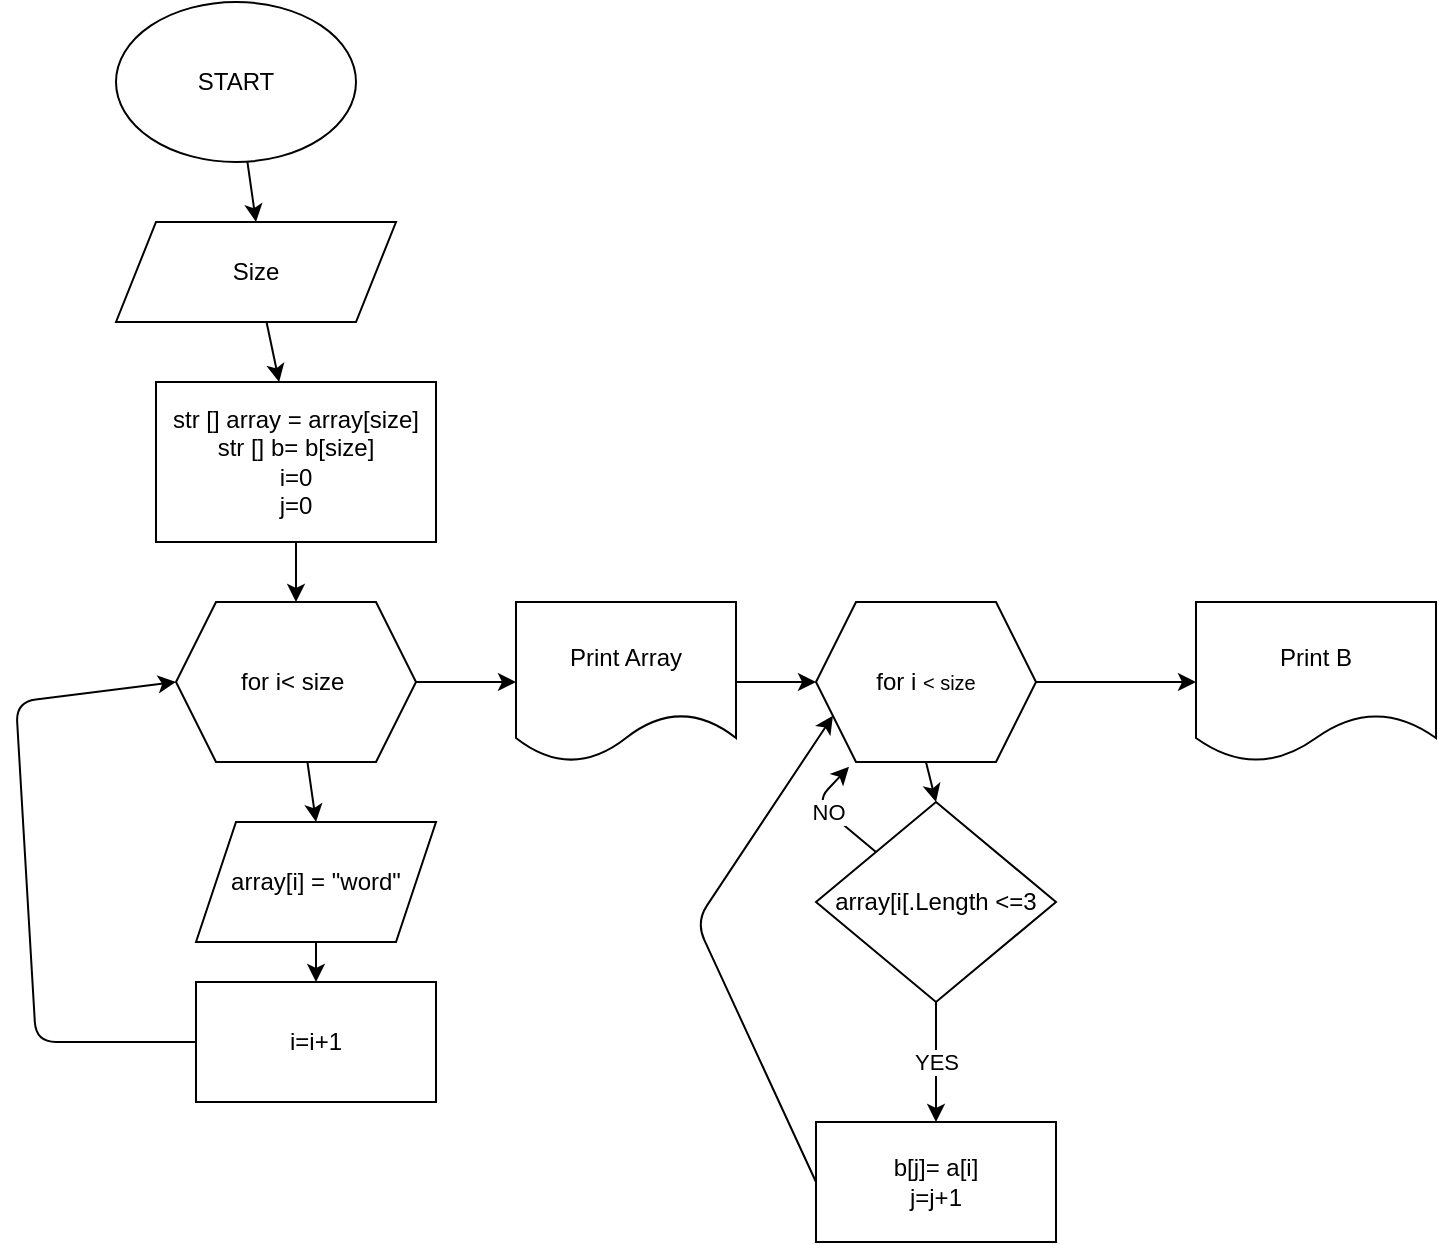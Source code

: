 <mxfile>
    <diagram id="1bX7k5VSJr13S6rxWsQa" name="Page-1">
        <mxGraphModel dx="1060" dy="574" grid="1" gridSize="10" guides="1" tooltips="1" connect="1" arrows="1" fold="1" page="1" pageScale="1" pageWidth="850" pageHeight="1100" math="0" shadow="0">
            <root>
                <mxCell id="0"/>
                <mxCell id="1" parent="0"/>
                <mxCell id="6" style="edgeStyle=none;html=1;entryX=0.5;entryY=0;entryDx=0;entryDy=0;" edge="1" parent="1" source="2" target="3">
                    <mxGeometry relative="1" as="geometry"/>
                </mxCell>
                <mxCell id="2" value="START" style="ellipse;whiteSpace=wrap;html=1;" vertex="1" parent="1">
                    <mxGeometry x="130" y="10" width="120" height="80" as="geometry"/>
                </mxCell>
                <mxCell id="7" style="edgeStyle=none;html=1;" edge="1" parent="1" source="3" target="4">
                    <mxGeometry relative="1" as="geometry"/>
                </mxCell>
                <mxCell id="3" value="Size" style="shape=parallelogram;perimeter=parallelogramPerimeter;whiteSpace=wrap;html=1;fixedSize=1;" vertex="1" parent="1">
                    <mxGeometry x="130" y="120" width="140" height="50" as="geometry"/>
                </mxCell>
                <mxCell id="9" style="edgeStyle=none;html=1;exitX=0.5;exitY=1;exitDx=0;exitDy=0;entryX=0.5;entryY=0;entryDx=0;entryDy=0;" edge="1" parent="1" source="4" target="8">
                    <mxGeometry relative="1" as="geometry"/>
                </mxCell>
                <mxCell id="4" value="&lt;span&gt;str [] array = array[size]&lt;/span&gt;&lt;br&gt;&lt;span&gt;str [] b= b[size]&lt;br&gt;i=0&lt;br&gt;j=0&lt;br&gt;&lt;/span&gt;" style="rounded=0;whiteSpace=wrap;html=1;" vertex="1" parent="1">
                    <mxGeometry x="150" y="200" width="140" height="80" as="geometry"/>
                </mxCell>
                <mxCell id="18" style="edgeStyle=none;html=1;entryX=0.5;entryY=0;entryDx=0;entryDy=0;" edge="1" parent="1" source="8" target="11">
                    <mxGeometry relative="1" as="geometry"/>
                </mxCell>
                <mxCell id="21" style="edgeStyle=none;html=1;exitX=1;exitY=0.5;exitDx=0;exitDy=0;entryX=0;entryY=0.5;entryDx=0;entryDy=0;" edge="1" parent="1" source="8" target="20">
                    <mxGeometry relative="1" as="geometry"/>
                </mxCell>
                <mxCell id="8" value="for i&amp;lt; size&amp;nbsp;" style="shape=hexagon;perimeter=hexagonPerimeter2;whiteSpace=wrap;html=1;fixedSize=1;" vertex="1" parent="1">
                    <mxGeometry x="160" y="310" width="120" height="80" as="geometry"/>
                </mxCell>
                <mxCell id="14" style="edgeStyle=none;html=1;exitX=0.5;exitY=1;exitDx=0;exitDy=0;entryX=0.5;entryY=0;entryDx=0;entryDy=0;" edge="1" parent="1" source="11" target="12">
                    <mxGeometry relative="1" as="geometry"/>
                </mxCell>
                <mxCell id="11" value="array[i] = &quot;word&quot;" style="shape=parallelogram;perimeter=parallelogramPerimeter;whiteSpace=wrap;html=1;fixedSize=1;" vertex="1" parent="1">
                    <mxGeometry x="170" y="420" width="120" height="60" as="geometry"/>
                </mxCell>
                <mxCell id="15" style="edgeStyle=none;html=1;entryX=0;entryY=0.5;entryDx=0;entryDy=0;" edge="1" parent="1" source="12" target="8">
                    <mxGeometry relative="1" as="geometry">
                        <Array as="points">
                            <mxPoint x="230" y="530"/>
                            <mxPoint x="90" y="530"/>
                            <mxPoint x="80" y="360"/>
                        </Array>
                    </mxGeometry>
                </mxCell>
                <mxCell id="12" value="i=i+1" style="rounded=0;whiteSpace=wrap;html=1;" vertex="1" parent="1">
                    <mxGeometry x="170" y="500" width="120" height="60" as="geometry"/>
                </mxCell>
                <mxCell id="23" style="edgeStyle=none;html=1;entryX=0;entryY=0.5;entryDx=0;entryDy=0;" edge="1" parent="1" source="20" target="22">
                    <mxGeometry relative="1" as="geometry"/>
                </mxCell>
                <mxCell id="20" value="Print Array" style="shape=document;whiteSpace=wrap;html=1;boundedLbl=1;" vertex="1" parent="1">
                    <mxGeometry x="330" y="310" width="110" height="80" as="geometry"/>
                </mxCell>
                <mxCell id="25" style="edgeStyle=none;html=1;exitX=0.5;exitY=1;exitDx=0;exitDy=0;entryX=0.5;entryY=0;entryDx=0;entryDy=0;" edge="1" parent="1" source="22" target="24">
                    <mxGeometry relative="1" as="geometry"/>
                </mxCell>
                <mxCell id="32" style="edgeStyle=none;html=1;entryX=0;entryY=0.5;entryDx=0;entryDy=0;" edge="1" parent="1" source="22" target="31">
                    <mxGeometry relative="1" as="geometry"/>
                </mxCell>
                <mxCell id="22" value="for i &lt;span style=&quot;font-size: 10px&quot;&gt;&amp;lt; size&lt;/span&gt;" style="shape=hexagon;perimeter=hexagonPerimeter2;whiteSpace=wrap;html=1;fixedSize=1;" vertex="1" parent="1">
                    <mxGeometry x="480" y="310" width="110" height="80" as="geometry"/>
                </mxCell>
                <mxCell id="26" value="YES" style="edgeStyle=none;html=1;" edge="1" parent="1" source="24">
                    <mxGeometry relative="1" as="geometry">
                        <mxPoint x="540" y="570" as="targetPoint"/>
                    </mxGeometry>
                </mxCell>
                <mxCell id="27" value="NO" style="edgeStyle=none;html=1;entryX=0.15;entryY=1.03;entryDx=0;entryDy=0;entryPerimeter=0;" edge="1" parent="1" source="24" target="22">
                    <mxGeometry relative="1" as="geometry">
                        <mxPoint x="410" y="460" as="targetPoint"/>
                        <Array as="points">
                            <mxPoint x="480" y="410"/>
                        </Array>
                    </mxGeometry>
                </mxCell>
                <mxCell id="24" value="array[i[.Length &amp;lt;=3" style="rhombus;whiteSpace=wrap;html=1;" vertex="1" parent="1">
                    <mxGeometry x="480" y="410" width="120" height="100" as="geometry"/>
                </mxCell>
                <mxCell id="29" style="edgeStyle=none;html=1;entryX=0;entryY=0.75;entryDx=0;entryDy=0;exitX=0;exitY=0.5;exitDx=0;exitDy=0;" edge="1" parent="1" source="28" target="22">
                    <mxGeometry relative="1" as="geometry">
                        <Array as="points">
                            <mxPoint x="420" y="470"/>
                        </Array>
                    </mxGeometry>
                </mxCell>
                <mxCell id="28" value="b[j]= a[i]&lt;br&gt;j=j+1" style="whiteSpace=wrap;html=1;" vertex="1" parent="1">
                    <mxGeometry x="480" y="570" width="120" height="60" as="geometry"/>
                </mxCell>
                <mxCell id="31" value="Print B" style="shape=document;whiteSpace=wrap;html=1;boundedLbl=1;" vertex="1" parent="1">
                    <mxGeometry x="670" y="310" width="120" height="80" as="geometry"/>
                </mxCell>
            </root>
        </mxGraphModel>
    </diagram>
</mxfile>